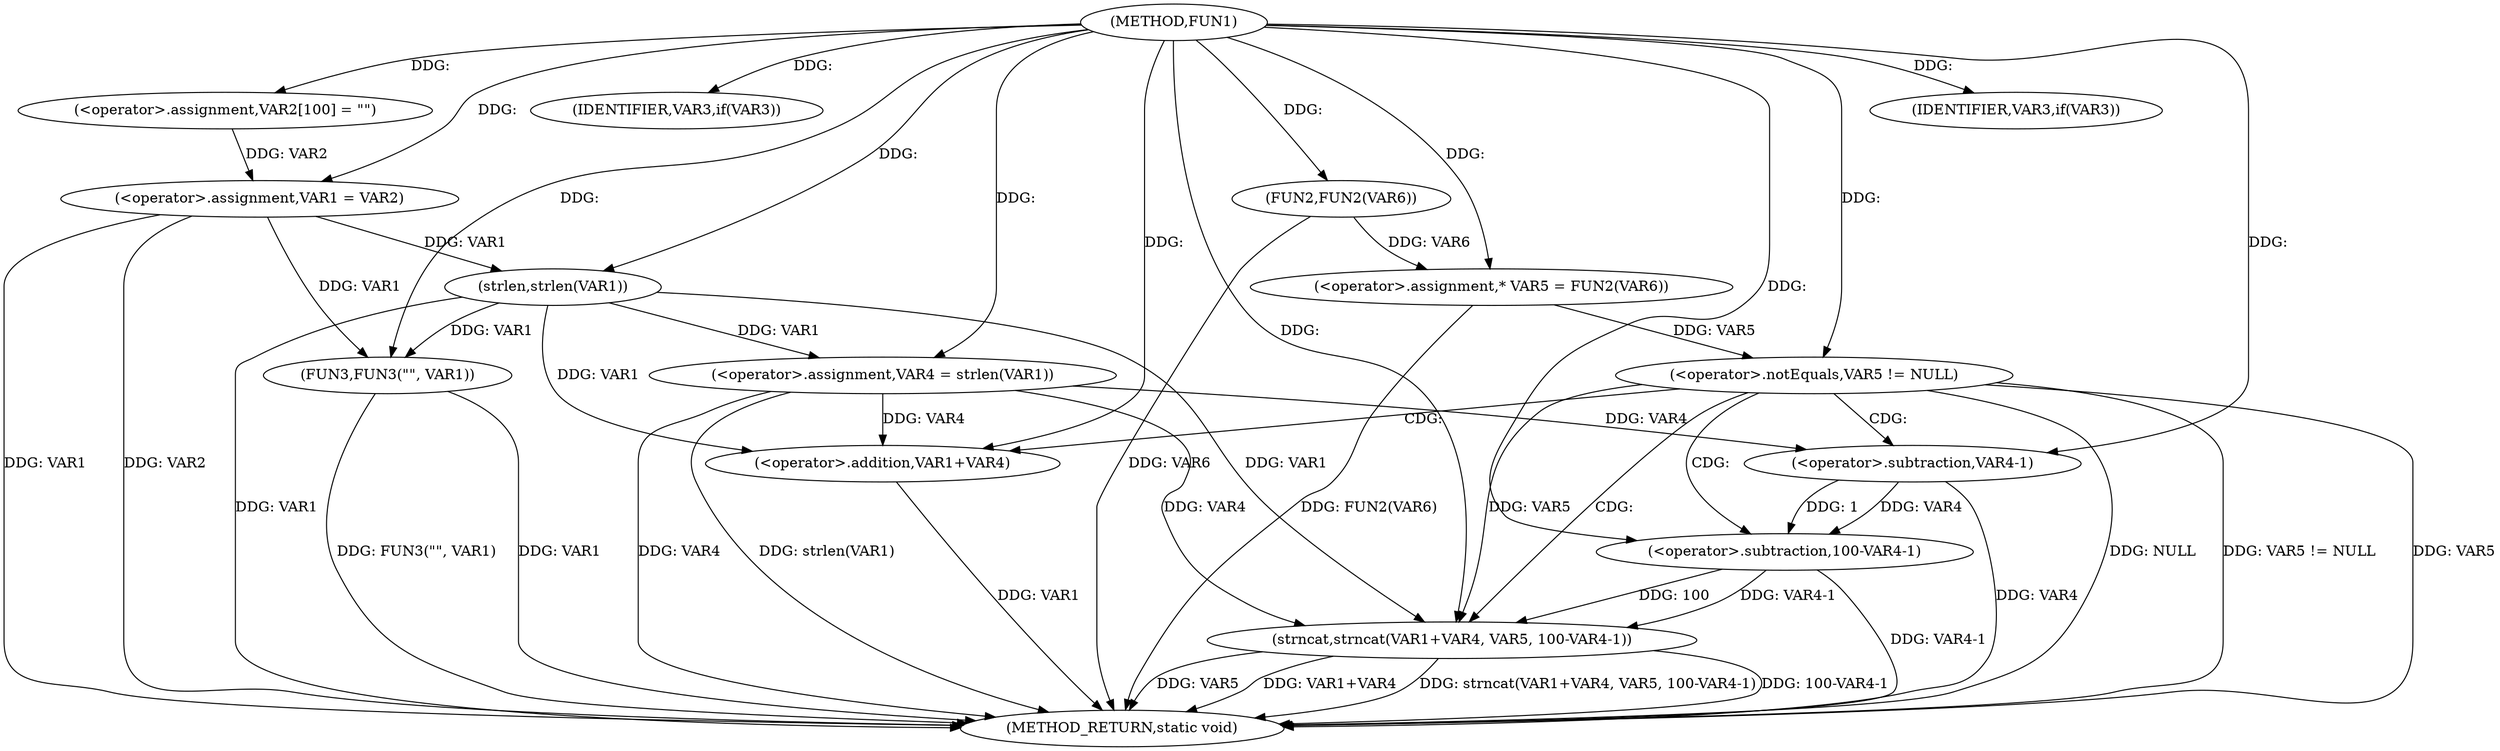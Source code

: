 digraph FUN1 {  
"1000100" [label = "(METHOD,FUN1)" ]
"1000145" [label = "(METHOD_RETURN,static void)" ]
"1000104" [label = "(<operator>.assignment,VAR2[100] = \"\")" ]
"1000107" [label = "(<operator>.assignment,VAR1 = VAR2)" ]
"1000111" [label = "(IDENTIFIER,VAR3,if(VAR3))" ]
"1000115" [label = "(<operator>.assignment,VAR4 = strlen(VAR1))" ]
"1000117" [label = "(strlen,strlen(VAR1))" ]
"1000120" [label = "(<operator>.assignment,* VAR5 = FUN2(VAR6))" ]
"1000122" [label = "(FUN2,FUN2(VAR6))" ]
"1000125" [label = "(<operator>.notEquals,VAR5 != NULL)" ]
"1000129" [label = "(strncat,strncat(VAR1+VAR4, VAR5, 100-VAR4-1))" ]
"1000130" [label = "(<operator>.addition,VAR1+VAR4)" ]
"1000134" [label = "(<operator>.subtraction,100-VAR4-1)" ]
"1000136" [label = "(<operator>.subtraction,VAR4-1)" ]
"1000140" [label = "(IDENTIFIER,VAR3,if(VAR3))" ]
"1000142" [label = "(FUN3,FUN3(\"\", VAR1))" ]
  "1000115" -> "1000145"  [ label = "DDG: strlen(VAR1)"] 
  "1000142" -> "1000145"  [ label = "DDG: FUN3(\"\", VAR1)"] 
  "1000125" -> "1000145"  [ label = "DDG: VAR5 != NULL"] 
  "1000107" -> "1000145"  [ label = "DDG: VAR1"] 
  "1000122" -> "1000145"  [ label = "DDG: VAR6"] 
  "1000125" -> "1000145"  [ label = "DDG: NULL"] 
  "1000117" -> "1000145"  [ label = "DDG: VAR1"] 
  "1000129" -> "1000145"  [ label = "DDG: VAR5"] 
  "1000115" -> "1000145"  [ label = "DDG: VAR4"] 
  "1000130" -> "1000145"  [ label = "DDG: VAR1"] 
  "1000129" -> "1000145"  [ label = "DDG: VAR1+VAR4"] 
  "1000125" -> "1000145"  [ label = "DDG: VAR5"] 
  "1000129" -> "1000145"  [ label = "DDG: strncat(VAR1+VAR4, VAR5, 100-VAR4-1)"] 
  "1000142" -> "1000145"  [ label = "DDG: VAR1"] 
  "1000129" -> "1000145"  [ label = "DDG: 100-VAR4-1"] 
  "1000134" -> "1000145"  [ label = "DDG: VAR4-1"] 
  "1000120" -> "1000145"  [ label = "DDG: FUN2(VAR6)"] 
  "1000136" -> "1000145"  [ label = "DDG: VAR4"] 
  "1000107" -> "1000145"  [ label = "DDG: VAR2"] 
  "1000100" -> "1000104"  [ label = "DDG: "] 
  "1000104" -> "1000107"  [ label = "DDG: VAR2"] 
  "1000100" -> "1000107"  [ label = "DDG: "] 
  "1000100" -> "1000111"  [ label = "DDG: "] 
  "1000117" -> "1000115"  [ label = "DDG: VAR1"] 
  "1000100" -> "1000115"  [ label = "DDG: "] 
  "1000107" -> "1000117"  [ label = "DDG: VAR1"] 
  "1000100" -> "1000117"  [ label = "DDG: "] 
  "1000122" -> "1000120"  [ label = "DDG: VAR6"] 
  "1000100" -> "1000120"  [ label = "DDG: "] 
  "1000100" -> "1000122"  [ label = "DDG: "] 
  "1000120" -> "1000125"  [ label = "DDG: VAR5"] 
  "1000100" -> "1000125"  [ label = "DDG: "] 
  "1000117" -> "1000129"  [ label = "DDG: VAR1"] 
  "1000100" -> "1000129"  [ label = "DDG: "] 
  "1000115" -> "1000129"  [ label = "DDG: VAR4"] 
  "1000117" -> "1000130"  [ label = "DDG: VAR1"] 
  "1000100" -> "1000130"  [ label = "DDG: "] 
  "1000115" -> "1000130"  [ label = "DDG: VAR4"] 
  "1000125" -> "1000129"  [ label = "DDG: VAR5"] 
  "1000134" -> "1000129"  [ label = "DDG: 100"] 
  "1000134" -> "1000129"  [ label = "DDG: VAR4-1"] 
  "1000100" -> "1000134"  [ label = "DDG: "] 
  "1000136" -> "1000134"  [ label = "DDG: VAR4"] 
  "1000136" -> "1000134"  [ label = "DDG: 1"] 
  "1000100" -> "1000136"  [ label = "DDG: "] 
  "1000115" -> "1000136"  [ label = "DDG: VAR4"] 
  "1000100" -> "1000140"  [ label = "DDG: "] 
  "1000100" -> "1000142"  [ label = "DDG: "] 
  "1000107" -> "1000142"  [ label = "DDG: VAR1"] 
  "1000117" -> "1000142"  [ label = "DDG: VAR1"] 
  "1000125" -> "1000129"  [ label = "CDG: "] 
  "1000125" -> "1000130"  [ label = "CDG: "] 
  "1000125" -> "1000136"  [ label = "CDG: "] 
  "1000125" -> "1000134"  [ label = "CDG: "] 
}
